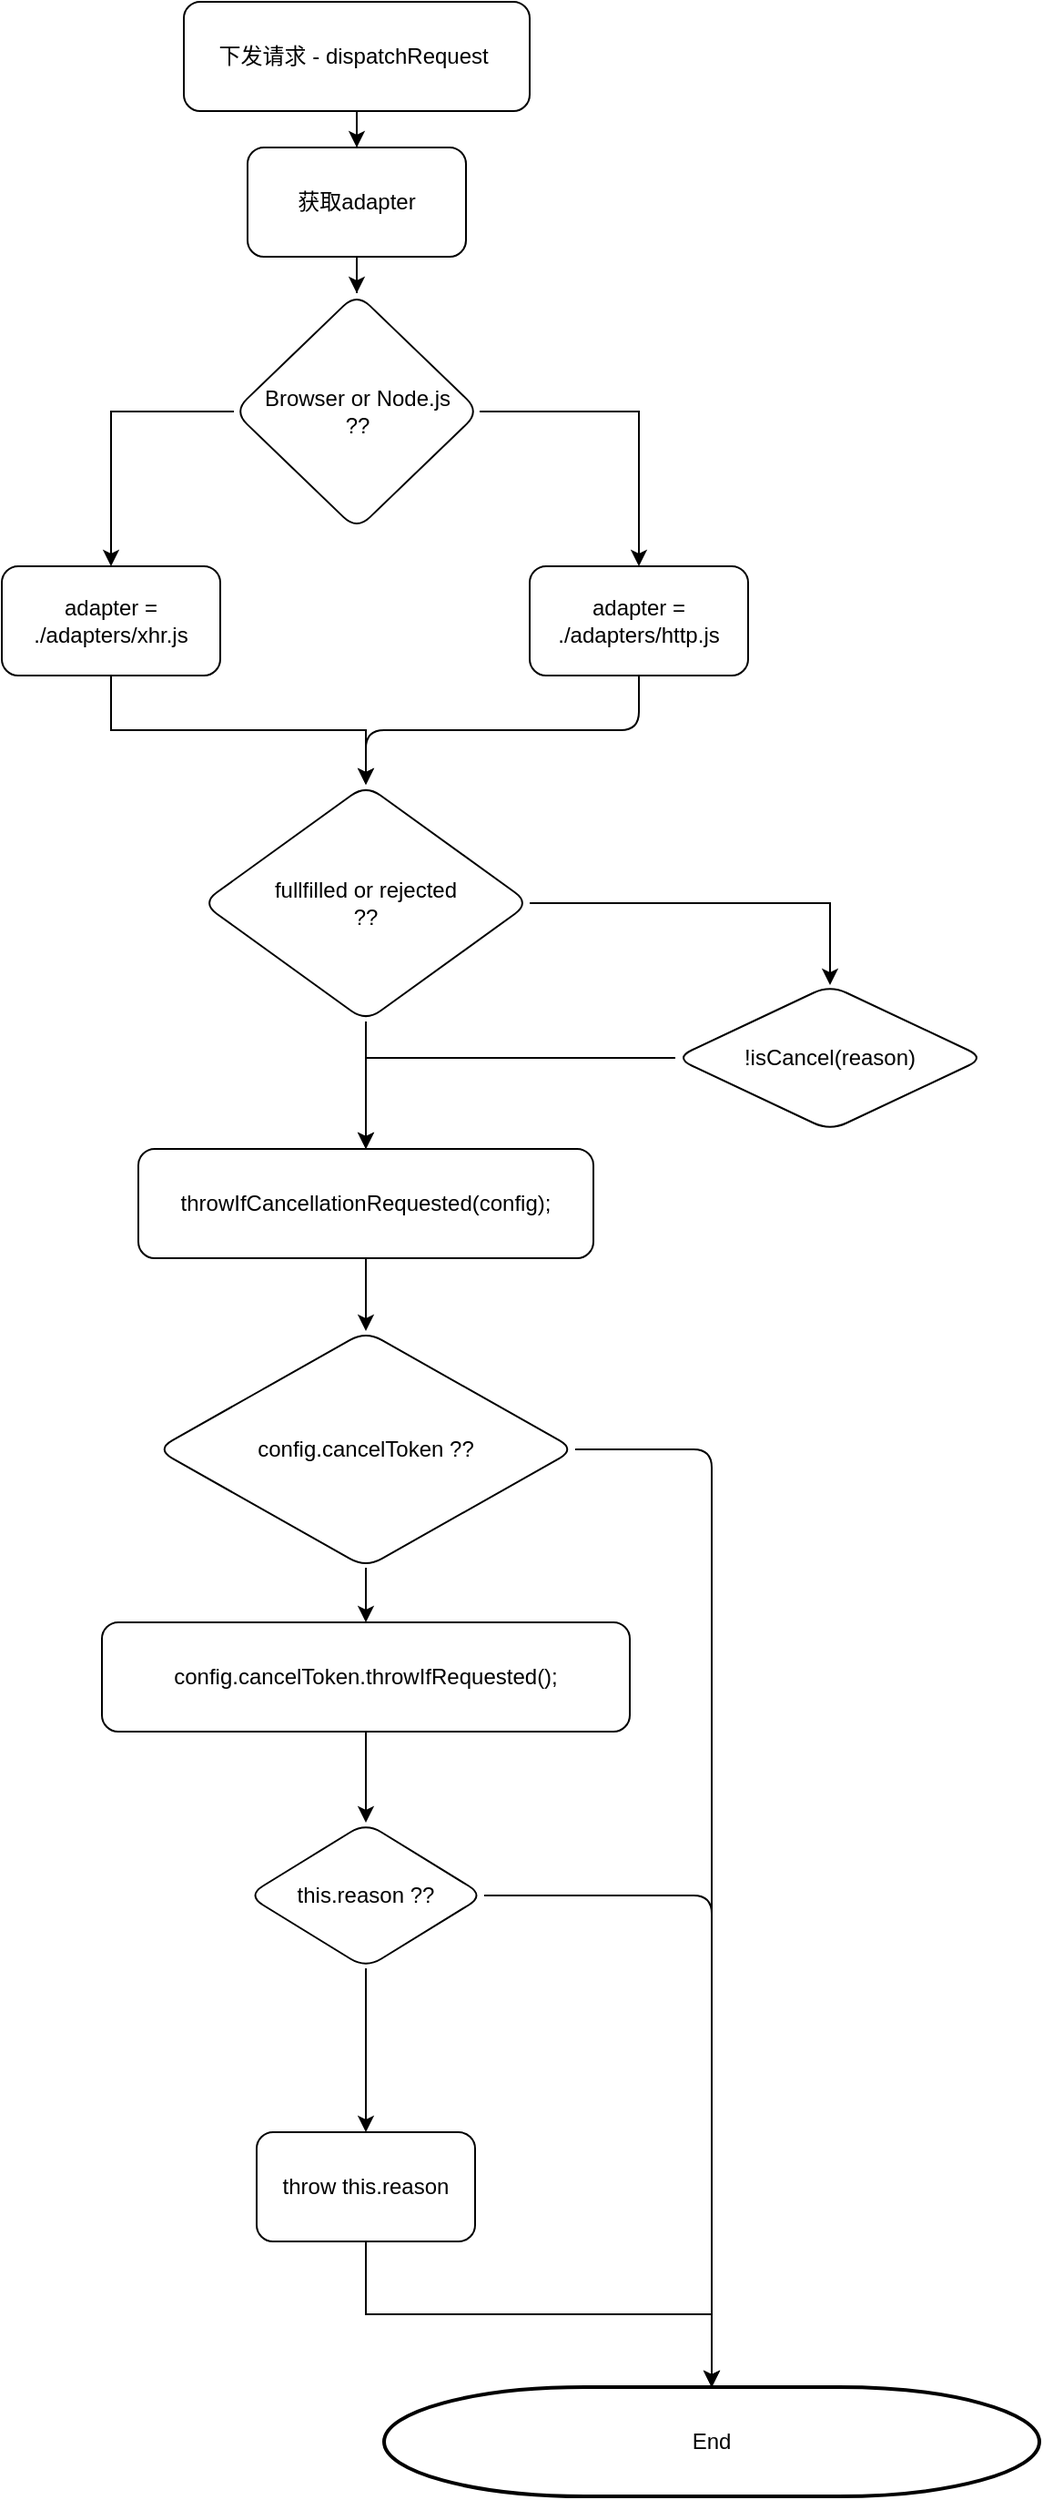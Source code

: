 <mxfile version="13.5.1" type="device"><diagram id="C5RBs43oDa-KdzZeNtuy" name="Page-1"><mxGraphModel dx="1024" dy="601" grid="1" gridSize="10" guides="1" tooltips="1" connect="1" arrows="1" fold="1" page="1" pageScale="1" pageWidth="3300" pageHeight="4681" math="0" shadow="0"><root><mxCell id="WIyWlLk6GJQsqaUBKTNV-0"/><mxCell id="WIyWlLk6GJQsqaUBKTNV-1" parent="WIyWlLk6GJQsqaUBKTNV-0"/><mxCell id="tIlr9wwYMmXzUMJxm4_s-2" value="" style="edgeStyle=orthogonalEdgeStyle;rounded=0;orthogonalLoop=1;jettySize=auto;html=1;" edge="1" parent="WIyWlLk6GJQsqaUBKTNV-1" source="tIlr9wwYMmXzUMJxm4_s-0" target="tIlr9wwYMmXzUMJxm4_s-1"><mxGeometry relative="1" as="geometry"/></mxCell><mxCell id="tIlr9wwYMmXzUMJxm4_s-0" value="下发请求 - dispatchRequest&amp;nbsp;" style="rounded=1;whiteSpace=wrap;html=1;" vertex="1" parent="WIyWlLk6GJQsqaUBKTNV-1"><mxGeometry x="290" y="40" width="190" height="60" as="geometry"/></mxCell><mxCell id="tIlr9wwYMmXzUMJxm4_s-4" value="" style="edgeStyle=orthogonalEdgeStyle;rounded=0;orthogonalLoop=1;jettySize=auto;html=1;" edge="1" parent="WIyWlLk6GJQsqaUBKTNV-1" source="tIlr9wwYMmXzUMJxm4_s-1" target="tIlr9wwYMmXzUMJxm4_s-3"><mxGeometry relative="1" as="geometry"/></mxCell><mxCell id="tIlr9wwYMmXzUMJxm4_s-1" value="获取adapter" style="whiteSpace=wrap;html=1;rounded=1;" vertex="1" parent="WIyWlLk6GJQsqaUBKTNV-1"><mxGeometry x="325" y="120" width="120" height="60" as="geometry"/></mxCell><mxCell id="tIlr9wwYMmXzUMJxm4_s-6" value="" style="edgeStyle=orthogonalEdgeStyle;rounded=0;orthogonalLoop=1;jettySize=auto;html=1;" edge="1" parent="WIyWlLk6GJQsqaUBKTNV-1" source="tIlr9wwYMmXzUMJxm4_s-3" target="tIlr9wwYMmXzUMJxm4_s-5"><mxGeometry relative="1" as="geometry"/></mxCell><mxCell id="tIlr9wwYMmXzUMJxm4_s-8" value="" style="edgeStyle=orthogonalEdgeStyle;rounded=0;orthogonalLoop=1;jettySize=auto;html=1;" edge="1" parent="WIyWlLk6GJQsqaUBKTNV-1" source="tIlr9wwYMmXzUMJxm4_s-3" target="tIlr9wwYMmXzUMJxm4_s-7"><mxGeometry relative="1" as="geometry"/></mxCell><mxCell id="tIlr9wwYMmXzUMJxm4_s-3" value="Browser or Node.js&lt;br&gt;??" style="rhombus;whiteSpace=wrap;html=1;rounded=1;" vertex="1" parent="WIyWlLk6GJQsqaUBKTNV-1"><mxGeometry x="317.5" y="200" width="135" height="130" as="geometry"/></mxCell><mxCell id="tIlr9wwYMmXzUMJxm4_s-12" value="" style="edgeStyle=orthogonalEdgeStyle;rounded=0;orthogonalLoop=1;jettySize=auto;html=1;" edge="1" parent="WIyWlLk6GJQsqaUBKTNV-1" source="tIlr9wwYMmXzUMJxm4_s-5" target="tIlr9wwYMmXzUMJxm4_s-11"><mxGeometry relative="1" as="geometry"/></mxCell><mxCell id="tIlr9wwYMmXzUMJxm4_s-5" value="adapter = ./adapters/xhr.js" style="whiteSpace=wrap;html=1;rounded=1;" vertex="1" parent="WIyWlLk6GJQsqaUBKTNV-1"><mxGeometry x="190" y="350" width="120" height="60" as="geometry"/></mxCell><mxCell id="tIlr9wwYMmXzUMJxm4_s-7" value="adapter = ./adapters/http.js" style="whiteSpace=wrap;html=1;rounded=1;" vertex="1" parent="WIyWlLk6GJQsqaUBKTNV-1"><mxGeometry x="480" y="350" width="120" height="60" as="geometry"/></mxCell><mxCell id="tIlr9wwYMmXzUMJxm4_s-18" value="" style="edgeStyle=orthogonalEdgeStyle;rounded=0;orthogonalLoop=1;jettySize=auto;html=1;entryX=0.5;entryY=0;entryDx=0;entryDy=0;" edge="1" parent="WIyWlLk6GJQsqaUBKTNV-1" source="tIlr9wwYMmXzUMJxm4_s-11" target="tIlr9wwYMmXzUMJxm4_s-17"><mxGeometry relative="1" as="geometry"/></mxCell><mxCell id="tIlr9wwYMmXzUMJxm4_s-21" value="" style="edgeStyle=orthogonalEdgeStyle;rounded=0;orthogonalLoop=1;jettySize=auto;html=1;" edge="1" parent="WIyWlLk6GJQsqaUBKTNV-1" source="tIlr9wwYMmXzUMJxm4_s-11" target="tIlr9wwYMmXzUMJxm4_s-19"><mxGeometry relative="1" as="geometry"/></mxCell><mxCell id="tIlr9wwYMmXzUMJxm4_s-11" value="fullfilled or rejected&lt;br&gt;??" style="rhombus;whiteSpace=wrap;html=1;rounded=1;" vertex="1" parent="WIyWlLk6GJQsqaUBKTNV-1"><mxGeometry x="300" y="470" width="180" height="130" as="geometry"/></mxCell><mxCell id="tIlr9wwYMmXzUMJxm4_s-13" value="" style="endArrow=classic;html=1;entryX=0.5;entryY=0;entryDx=0;entryDy=0;" edge="1" parent="WIyWlLk6GJQsqaUBKTNV-1" source="tIlr9wwYMmXzUMJxm4_s-7" target="tIlr9wwYMmXzUMJxm4_s-11"><mxGeometry width="50" height="50" relative="1" as="geometry"><mxPoint x="490" y="560" as="sourcePoint"/><mxPoint x="540" y="510" as="targetPoint"/><Array as="points"><mxPoint x="540" y="440"/><mxPoint x="390" y="440"/></Array></mxGeometry></mxCell><mxCell id="tIlr9wwYMmXzUMJxm4_s-20" value="" style="edgeStyle=orthogonalEdgeStyle;rounded=0;orthogonalLoop=1;jettySize=auto;html=1;" edge="1" parent="WIyWlLk6GJQsqaUBKTNV-1" source="tIlr9wwYMmXzUMJxm4_s-17" target="tIlr9wwYMmXzUMJxm4_s-19"><mxGeometry relative="1" as="geometry"/></mxCell><mxCell id="tIlr9wwYMmXzUMJxm4_s-17" value="!isCancel(reason)" style="rhombus;whiteSpace=wrap;html=1;rounded=1;" vertex="1" parent="WIyWlLk6GJQsqaUBKTNV-1"><mxGeometry x="560" y="580" width="170" height="80" as="geometry"/></mxCell><mxCell id="tIlr9wwYMmXzUMJxm4_s-23" value="" style="edgeStyle=orthogonalEdgeStyle;rounded=0;orthogonalLoop=1;jettySize=auto;html=1;" edge="1" parent="WIyWlLk6GJQsqaUBKTNV-1" source="tIlr9wwYMmXzUMJxm4_s-19" target="tIlr9wwYMmXzUMJxm4_s-22"><mxGeometry relative="1" as="geometry"/></mxCell><mxCell id="tIlr9wwYMmXzUMJxm4_s-19" value="throwIfCancellationRequested(config);" style="whiteSpace=wrap;html=1;rounded=1;" vertex="1" parent="WIyWlLk6GJQsqaUBKTNV-1"><mxGeometry x="265" y="670" width="250" height="60" as="geometry"/></mxCell><mxCell id="tIlr9wwYMmXzUMJxm4_s-25" value="" style="edgeStyle=orthogonalEdgeStyle;rounded=0;orthogonalLoop=1;jettySize=auto;html=1;" edge="1" parent="WIyWlLk6GJQsqaUBKTNV-1" source="tIlr9wwYMmXzUMJxm4_s-22" target="tIlr9wwYMmXzUMJxm4_s-24"><mxGeometry relative="1" as="geometry"/></mxCell><mxCell id="tIlr9wwYMmXzUMJxm4_s-22" value="config.cancelToken ??" style="rhombus;whiteSpace=wrap;html=1;rounded=1;" vertex="1" parent="WIyWlLk6GJQsqaUBKTNV-1"><mxGeometry x="275" y="770" width="230" height="130" as="geometry"/></mxCell><mxCell id="tIlr9wwYMmXzUMJxm4_s-27" value="" style="edgeStyle=orthogonalEdgeStyle;rounded=0;orthogonalLoop=1;jettySize=auto;html=1;" edge="1" parent="WIyWlLk6GJQsqaUBKTNV-1" source="tIlr9wwYMmXzUMJxm4_s-24" target="tIlr9wwYMmXzUMJxm4_s-26"><mxGeometry relative="1" as="geometry"/></mxCell><mxCell id="tIlr9wwYMmXzUMJxm4_s-24" value="config.cancelToken.throwIfRequested();" style="whiteSpace=wrap;html=1;rounded=1;" vertex="1" parent="WIyWlLk6GJQsqaUBKTNV-1"><mxGeometry x="245" y="930" width="290" height="60" as="geometry"/></mxCell><mxCell id="tIlr9wwYMmXzUMJxm4_s-29" value="" style="edgeStyle=orthogonalEdgeStyle;rounded=0;orthogonalLoop=1;jettySize=auto;html=1;" edge="1" parent="WIyWlLk6GJQsqaUBKTNV-1" source="tIlr9wwYMmXzUMJxm4_s-26" target="tIlr9wwYMmXzUMJxm4_s-28"><mxGeometry relative="1" as="geometry"/></mxCell><mxCell id="tIlr9wwYMmXzUMJxm4_s-26" value="this.reason ??" style="rhombus;whiteSpace=wrap;html=1;rounded=1;" vertex="1" parent="WIyWlLk6GJQsqaUBKTNV-1"><mxGeometry x="325" y="1040" width="130" height="80" as="geometry"/></mxCell><mxCell id="tIlr9wwYMmXzUMJxm4_s-31" value="" style="edgeStyle=orthogonalEdgeStyle;rounded=0;orthogonalLoop=1;jettySize=auto;html=1;" edge="1" parent="WIyWlLk6GJQsqaUBKTNV-1" source="tIlr9wwYMmXzUMJxm4_s-28" target="tIlr9wwYMmXzUMJxm4_s-30"><mxGeometry relative="1" as="geometry"/></mxCell><mxCell id="tIlr9wwYMmXzUMJxm4_s-28" value="throw this.reason" style="whiteSpace=wrap;html=1;rounded=1;" vertex="1" parent="WIyWlLk6GJQsqaUBKTNV-1"><mxGeometry x="330" y="1210" width="120" height="60" as="geometry"/></mxCell><mxCell id="tIlr9wwYMmXzUMJxm4_s-30" value="End" style="strokeWidth=2;html=1;shape=mxgraph.flowchart.terminator;whiteSpace=wrap;" vertex="1" parent="WIyWlLk6GJQsqaUBKTNV-1"><mxGeometry x="400" y="1350" width="360" height="60" as="geometry"/></mxCell><mxCell id="tIlr9wwYMmXzUMJxm4_s-34" value="" style="endArrow=classic;html=1;exitX=1;exitY=0.5;exitDx=0;exitDy=0;entryX=0.5;entryY=0;entryDx=0;entryDy=0;entryPerimeter=0;" edge="1" parent="WIyWlLk6GJQsqaUBKTNV-1" source="tIlr9wwYMmXzUMJxm4_s-26" target="tIlr9wwYMmXzUMJxm4_s-30"><mxGeometry width="50" height="50" relative="1" as="geometry"><mxPoint x="310" y="1210" as="sourcePoint"/><mxPoint x="360" y="1160" as="targetPoint"/><Array as="points"><mxPoint x="580" y="1080"/></Array></mxGeometry></mxCell><mxCell id="tIlr9wwYMmXzUMJxm4_s-35" value="" style="endArrow=classic;html=1;exitX=1;exitY=0.5;exitDx=0;exitDy=0;" edge="1" parent="WIyWlLk6GJQsqaUBKTNV-1" source="tIlr9wwYMmXzUMJxm4_s-22" target="tIlr9wwYMmXzUMJxm4_s-30"><mxGeometry width="50" height="50" relative="1" as="geometry"><mxPoint x="310" y="1090" as="sourcePoint"/><mxPoint x="360" y="1040" as="targetPoint"/><Array as="points"><mxPoint x="580" y="835"/></Array></mxGeometry></mxCell></root></mxGraphModel></diagram></mxfile>